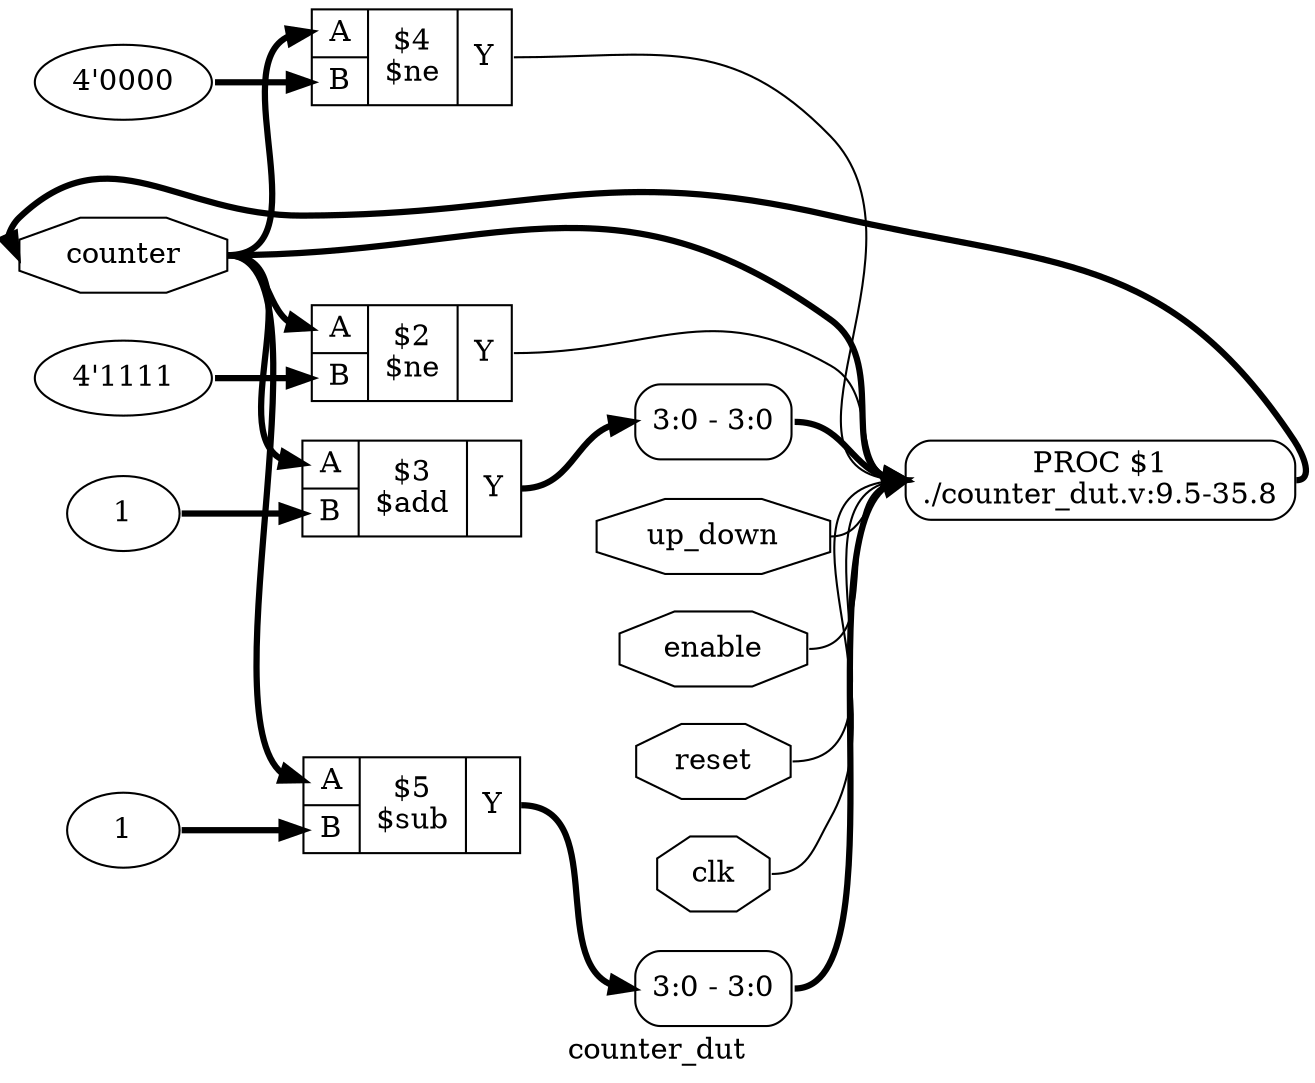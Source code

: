 digraph "counter_dut" {
label="counter_dut";
rankdir="LR";
remincross=true;
n6 [ shape=octagon, label="counter", color="black", fontcolor="black"];
n7 [ shape=octagon, label="up_down", color="black", fontcolor="black"];
n8 [ shape=octagon, label="enable", color="black", fontcolor="black"];
n9 [ shape=octagon, label="reset", color="black", fontcolor="black"];
n10 [ shape=octagon, label="clk", color="black", fontcolor="black"];
v0 [ label="1" ];
c14 [ shape=record, label="{{<p11> A|<p12> B}|$5\n$sub|{<p13> Y}}",  ];
v1 [ label="4'0000" ];
c15 [ shape=record, label="{{<p11> A|<p12> B}|$4\n$ne|{<p13> Y}}",  ];
v2 [ label="1" ];
c16 [ shape=record, label="{{<p11> A|<p12> B}|$3\n$add|{<p13> Y}}",  ];
v3 [ label="4'1111" ];
c17 [ shape=record, label="{{<p11> A|<p12> B}|$2\n$ne|{<p13> Y}}",  ];
x5 [ shape=record, style=rounded, label="<s0> 3:0 - 3:0 ", color="black", fontcolor="black" ];
x6 [ shape=record, style=rounded, label="<s0> 3:0 - 3:0 ", color="black", fontcolor="black" ];
p4 [shape=box, style=rounded, label="PROC $1\n./counter_dut.v:9.5-35.8", ];
c14:p13:e -> x5:s0:w [color="black", fontcolor="black", style="setlinewidth(3)", label=""];
n10:e -> p4:w [color="black", fontcolor="black", label=""];
c15:p13:e -> p4:w [color="black", fontcolor="black", label=""];
c16:p13:e -> x6:s0:w [color="black", fontcolor="black", style="setlinewidth(3)", label=""];
c17:p13:e -> p4:w [color="black", fontcolor="black", label=""];
p4:e -> n6:w [color="black", fontcolor="black", style="setlinewidth(3)", label=""];
n6:e -> c14:p11:w [color="black", fontcolor="black", style="setlinewidth(3)", label=""];
n6:e -> c15:p11:w [color="black", fontcolor="black", style="setlinewidth(3)", label=""];
n6:e -> c16:p11:w [color="black", fontcolor="black", style="setlinewidth(3)", label=""];
n6:e -> c17:p11:w [color="black", fontcolor="black", style="setlinewidth(3)", label=""];
n6:e -> p4:w [color="black", fontcolor="black", style="setlinewidth(3)", label=""];
n7:e -> p4:w [color="black", fontcolor="black", label=""];
n8:e -> p4:w [color="black", fontcolor="black", label=""];
n9:e -> p4:w [color="black", fontcolor="black", label=""];
v0:e -> c14:p12:w [color="black", fontcolor="black", style="setlinewidth(3)", label=""];
v1:e -> c15:p12:w [color="black", fontcolor="black", style="setlinewidth(3)", label=""];
v2:e -> c16:p12:w [color="black", fontcolor="black", style="setlinewidth(3)", label=""];
v3:e -> c17:p12:w [color="black", fontcolor="black", style="setlinewidth(3)", label=""];
x5:e -> p4:w [color="black", fontcolor="black", style="setlinewidth(3)", label=""];
x6:e -> p4:w [color="black", fontcolor="black", style="setlinewidth(3)", label=""];
}
